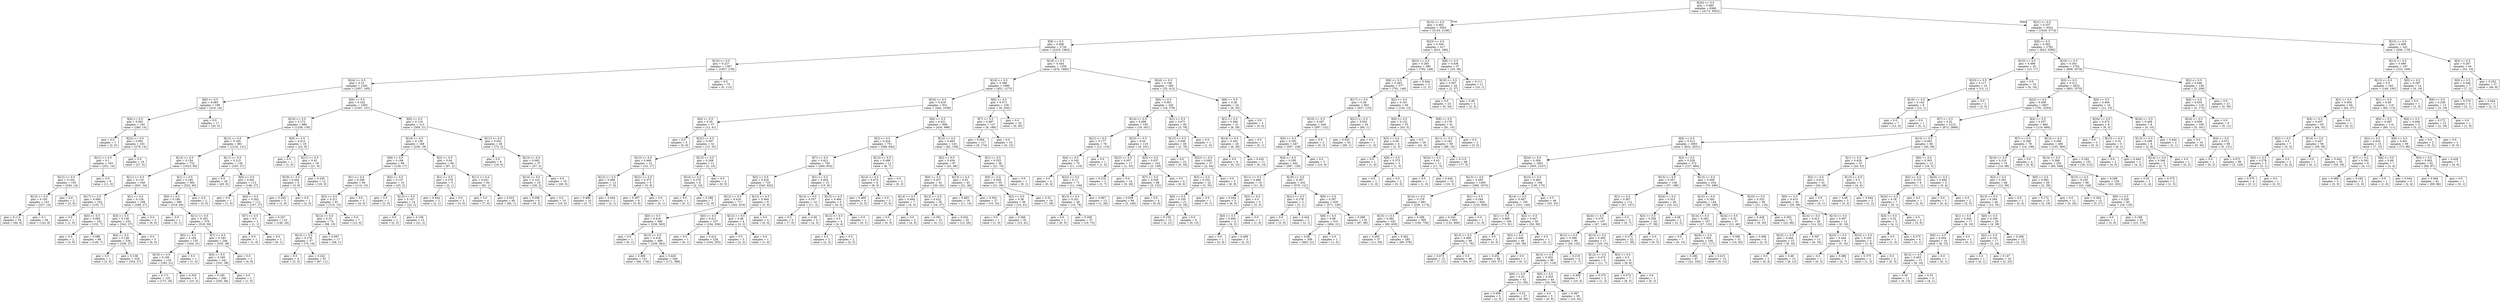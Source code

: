 digraph Tree {
node [shape=box] ;
0 [label="X[20] <= 0.5\ngini = 0.485\nsamples = 6366\nvalue = [4172, 5923]"] ;
1 [label="X[15] <= 0.5\ngini = 0.482\nsamples = 3343\nvalue = [3143, 2149]"] ;
0 -> 1 [labeldistance=2.5, labelangle=45, headlabel="True"] ;
2 [label="X[9] <= 0.5\ngini = 0.496\nsamples = 2726\nvalue = [2333, 1963]"] ;
1 -> 2 ;
3 [label="X[10] <= 0.5\ngini = 0.227\nsamples = 1367\nvalue = [1857, 278]"] ;
2 -> 3 ;
4 [label="X[24] <= 0.5\ngini = 0.15\nsamples = 1292\nvalue = [1857, 165]"] ;
3 -> 4 ;
5 [label="X[6] <= 0.5\ngini = 0.083\nsamples = 199\nvalue = [310, 14]"] ;
4 -> 5 ;
6 [label="X[4] <= 0.5\ngini = 0.091\nsamples = 182\nvalue = [280, 14]"] ;
5 -> 6 ;
7 [label="gini = 0.0\nsamples = 1\nvalue = [2, 0]"] ;
6 -> 7 ;
8 [label="X[22] <= 0.5\ngini = 0.091\nsamples = 181\nvalue = [278, 14]"] ;
6 -> 8 ;
9 [label="X[21] <= 0.5\ngini = 0.1\nsamples = 163\nvalue = [251, 14]"] ;
8 -> 9 ;
10 [label="X[12] <= 0.5\ngini = 0.104\nsamples = 155\nvalue = [240, 14]"] ;
9 -> 10 ;
11 [label="X[13] <= 0.5\ngini = 0.105\nsamples = 153\nvalue = [237, 14]"] ;
10 -> 11 ;
12 [label="gini = 0.113\nsamples = 59\nvalue = [94, 6]"] ;
11 -> 12 ;
13 [label="gini = 0.1\nsamples = 94\nvalue = [143, 8]"] ;
11 -> 13 ;
14 [label="gini = 0.0\nsamples = 2\nvalue = [3, 0]"] ;
10 -> 14 ;
15 [label="gini = 0.0\nsamples = 8\nvalue = [11, 0]"] ;
9 -> 15 ;
16 [label="gini = 0.0\nsamples = 18\nvalue = [27, 0]"] ;
8 -> 16 ;
17 [label="gini = 0.0\nsamples = 17\nvalue = [30, 0]"] ;
5 -> 17 ;
18 [label="X[6] <= 0.5\ngini = 0.162\nsamples = 1093\nvalue = [1547, 151]"] ;
4 -> 18 ;
19 [label="X[16] <= 0.5\ngini = 0.172\nsamples = 880\nvalue = [1238, 130]"] ;
18 -> 19 ;
20 [label="X[12] <= 0.5\ngini = 0.165\nsamples = 861\nvalue = [1216, 121]"] ;
19 -> 20 ;
21 [label="X[13] <= 0.5\ngini = 0.154\nsamples = 722\nvalue = [1023, 94]"] ;
20 -> 21 ;
22 [label="X[11] <= 0.5\ngini = 0.119\nsamples = 340\nvalue = [501, 34]"] ;
21 -> 22 ;
23 [label="X[17] <= 0.5\ngini = 0.084\nsamples = 102\nvalue = [153, 7]"] ;
22 -> 23 ;
24 [label="gini = 0.0\nsamples = 1\nvalue = [1, 0]"] ;
23 -> 24 ;
25 [label="X[0] <= 0.5\ngini = 0.084\nsamples = 101\nvalue = [152, 7]"] ;
23 -> 25 ;
26 [label="gini = 0.0\nsamples = 2\nvalue = [3, 0]"] ;
25 -> 26 ;
27 [label="gini = 0.086\nsamples = 99\nvalue = [149, 7]"] ;
25 -> 27 ;
28 [label="X[1] <= 0.5\ngini = 0.134\nsamples = 238\nvalue = [348, 27]"] ;
22 -> 28 ;
29 [label="X[3] <= 0.5\ngini = 0.136\nsamples = 235\nvalue = [342, 27]"] ;
28 -> 29 ;
30 [label="X[4] <= 0.5\ngini = 0.138\nsamples = 230\nvalue = [336, 27]"] ;
29 -> 30 ;
31 [label="gini = 0.0\nsamples = 1\nvalue = [2, 0]"] ;
30 -> 31 ;
32 [label="gini = 0.138\nsamples = 229\nvalue = [334, 27]"] ;
30 -> 32 ;
33 [label="gini = 0.0\nsamples = 5\nvalue = [6, 0]"] ;
29 -> 33 ;
34 [label="gini = 0.0\nsamples = 3\nvalue = [6, 0]"] ;
28 -> 34 ;
35 [label="X[1] <= 0.5\ngini = 0.185\nsamples = 382\nvalue = [522, 60]"] ;
21 -> 35 ;
36 [label="X[0] <= 0.5\ngini = 0.186\nsamples = 380\nvalue = [519, 60]"] ;
35 -> 36 ;
37 [label="gini = 0.0\nsamples = 1\nvalue = [0, 1]"] ;
36 -> 37 ;
38 [label="X[11] <= 0.5\ngini = 0.183\nsamples = 379\nvalue = [519, 59]"] ;
36 -> 38 ;
39 [label="X[5] <= 0.5\ngini = 0.184\nsamples = 135\nvalue = [184, 21]"] ;
38 -> 39 ;
40 [label="X[19] <= 0.5\ngini = 0.185\nsamples = 134\nvalue = [183, 21]"] ;
39 -> 40 ;
41 [label="gini = 0.171\nsamples = 125\nvalue = [173, 18]"] ;
40 -> 41 ;
42 [label="gini = 0.355\nsamples = 9\nvalue = [10, 3]"] ;
40 -> 42 ;
43 [label="gini = 0.0\nsamples = 1\nvalue = [1, 0]"] ;
39 -> 43 ;
44 [label="X[7] <= 0.5\ngini = 0.183\nsamples = 244\nvalue = [335, 38]"] ;
38 -> 44 ;
45 [label="X[5] <= 0.5\ngini = 0.185\nsamples = 241\nvalue = [331, 38]"] ;
44 -> 45 ;
46 [label="gini = 0.185\nsamples = 240\nvalue = [330, 38]"] ;
45 -> 46 ;
47 [label="gini = 0.0\nsamples = 1\nvalue = [1, 0]"] ;
45 -> 47 ;
48 [label="gini = 0.0\nsamples = 3\nvalue = [4, 0]"] ;
44 -> 48 ;
49 [label="gini = 0.0\nsamples = 2\nvalue = [3, 0]"] ;
35 -> 49 ;
50 [label="X[11] <= 0.5\ngini = 0.215\nsamples = 139\nvalue = [193, 27]"] ;
20 -> 50 ;
51 [label="gini = 0.0\nsamples = 26\nvalue = [45, 0]"] ;
50 -> 51 ;
52 [label="X[0] <= 0.5\ngini = 0.261\nsamples = 113\nvalue = [148, 27]"] ;
50 -> 52 ;
53 [label="gini = 0.0\nsamples = 1\nvalue = [1, 0]"] ;
52 -> 53 ;
54 [label="X[4] <= 0.5\ngini = 0.262\nsamples = 112\nvalue = [147, 27]"] ;
52 -> 54 ;
55 [label="X[7] <= 0.5\ngini = 0.5\nsamples = 2\nvalue = [1, 1]"] ;
54 -> 55 ;
56 [label="gini = 0.0\nsamples = 1\nvalue = [1, 0]"] ;
55 -> 56 ;
57 [label="gini = 0.0\nsamples = 1\nvalue = [0, 1]"] ;
55 -> 57 ;
58 [label="gini = 0.257\nsamples = 110\nvalue = [146, 26]"] ;
54 -> 58 ;
59 [label="X[0] <= 0.5\ngini = 0.412\nsamples = 19\nvalue = [22, 9]"] ;
19 -> 59 ;
60 [label="gini = 0.0\nsamples = 1\nvalue = [1, 0]"] ;
59 -> 60 ;
61 [label="X[11] <= 0.5\ngini = 0.42\nsamples = 18\nvalue = [21, 9]"] ;
59 -> 61 ;
62 [label="X[19] <= 0.5\ngini = 0.444\nsamples = 6\nvalue = [3, 6]"] ;
61 -> 62 ;
63 [label="gini = 0.245\nsamples = 5\nvalue = [1, 6]"] ;
62 -> 63 ;
64 [label="gini = 0.0\nsamples = 1\nvalue = [2, 0]"] ;
62 -> 64 ;
65 [label="gini = 0.245\nsamples = 12\nvalue = [18, 3]"] ;
61 -> 65 ;
66 [label="X[0] <= 0.5\ngini = 0.119\nsamples = 213\nvalue = [309, 21]"] ;
18 -> 66 ;
67 [label="X[14] <= 0.5\ngini = 0.138\nsamples = 168\nvalue = [236, 19]"] ;
66 -> 67 ;
68 [label="X[8] <= 0.5\ngini = 0.194\nsamples = 99\nvalue = [139, 17]"] ;
67 -> 68 ;
69 [label="X[1] <= 0.5\ngini = 0.206\nsamples = 84\nvalue = [114, 15]"] ;
68 -> 69 ;
70 [label="X[3] <= 0.5\ngini = 0.211\nsamples = 81\nvalue = [110, 15]"] ;
69 -> 70 ;
71 [label="X[12] <= 0.5\ngini = 0.23\nsamples = 74\nvalue = [98, 15]"] ;
70 -> 71 ;
72 [label="X[13] <= 0.5\ngini = 0.278\nsamples = 57\nvalue = [70, 14]"] ;
71 -> 72 ;
73 [label="gini = 0.5\nsamples = 4\nvalue = [3, 3]"] ;
72 -> 73 ;
74 [label="gini = 0.242\nsamples = 53\nvalue = [67, 11]"] ;
72 -> 74 ;
75 [label="gini = 0.067\nsamples = 17\nvalue = [28, 1]"] ;
71 -> 75 ;
76 [label="gini = 0.0\nsamples = 7\nvalue = [12, 0]"] ;
70 -> 76 ;
77 [label="gini = 0.0\nsamples = 3\nvalue = [4, 0]"] ;
69 -> 77 ;
78 [label="X[2] <= 0.5\ngini = 0.137\nsamples = 15\nvalue = [25, 2]"] ;
68 -> 78 ;
79 [label="gini = 0.0\nsamples = 1\nvalue = [2, 0]"] ;
78 -> 79 ;
80 [label="X[13] <= 0.5\ngini = 0.147\nsamples = 14\nvalue = [23, 2]"] ;
78 -> 80 ;
81 [label="gini = 0.0\nsamples = 1\nvalue = [2, 0]"] ;
80 -> 81 ;
82 [label="gini = 0.159\nsamples = 13\nvalue = [21, 2]"] ;
80 -> 82 ;
83 [label="X[2] <= 0.5\ngini = 0.04\nsamples = 69\nvalue = [97, 2]"] ;
67 -> 83 ;
84 [label="X[1] <= 0.5\ngini = 0.278\nsamples = 5\nvalue = [5, 1]"] ;
83 -> 84 ;
85 [label="gini = 0.444\nsamples = 2\nvalue = [2, 1]"] ;
84 -> 85 ;
86 [label="gini = 0.0\nsamples = 3\nvalue = [3, 0]"] ;
84 -> 86 ;
87 [label="X[11] <= 0.5\ngini = 0.021\nsamples = 64\nvalue = [92, 1]"] ;
83 -> 87 ;
88 [label="gini = 0.0\nsamples = 4\nvalue = [7, 0]"] ;
87 -> 88 ;
89 [label="gini = 0.023\nsamples = 60\nvalue = [85, 1]"] ;
87 -> 89 ;
90 [label="X[11] <= 0.5\ngini = 0.052\nsamples = 45\nvalue = [73, 2]"] ;
66 -> 90 ;
91 [label="gini = 0.0\nsamples = 8\nvalue = [16, 0]"] ;
90 -> 91 ;
92 [label="X[13] <= 0.5\ngini = 0.065\nsamples = 37\nvalue = [57, 2]"] ;
90 -> 92 ;
93 [label="X[14] <= 0.5\ngini = 0.124\nsamples = 18\nvalue = [28, 2]"] ;
92 -> 93 ;
94 [label="gini = 0.298\nsamples = 8\nvalue = [9, 2]"] ;
93 -> 94 ;
95 [label="gini = 0.0\nsamples = 10\nvalue = [19, 0]"] ;
93 -> 95 ;
96 [label="gini = 0.0\nsamples = 19\nvalue = [29, 0]"] ;
92 -> 96 ;
97 [label="gini = 0.0\nsamples = 75\nvalue = [0, 113]"] ;
3 -> 97 ;
98 [label="X[18] <= 0.5\ngini = 0.344\nsamples = 1359\nvalue = [476, 1685]"] ;
2 -> 98 ;
99 [label="X[16] <= 0.5\ngini = 0.386\nsamples = 1090\nvalue = [451, 1273]"] ;
98 -> 99 ;
100 [label="X[24] <= 0.5\ngini = 0.419\nsamples = 931\nvalue = [442, 1039]"] ;
99 -> 100 ;
101 [label="X[4] <= 0.5\ngini = 0.35\nsamples = 37\nvalue = [12, 41]"] ;
100 -> 101 ;
102 [label="gini = 0.0\nsamples = 5\nvalue = [0, 9]"] ;
101 -> 102 ;
103 [label="X[22] <= 0.5\ngini = 0.397\nsamples = 32\nvalue = [12, 32]"] ;
101 -> 103 ;
104 [label="X[13] <= 0.5\ngini = 0.466\nsamples = 21\nvalue = [10, 17]"] ;
103 -> 104 ;
105 [label="X[12] <= 0.5\ngini = 0.498\nsamples = 12\nvalue = [7, 8]"] ;
104 -> 105 ;
106 [label="gini = 0.486\nsamples = 10\nvalue = [5, 7]"] ;
105 -> 106 ;
107 [label="gini = 0.444\nsamples = 2\nvalue = [2, 1]"] ;
105 -> 107 ;
108 [label="X[21] <= 0.5\ngini = 0.375\nsamples = 9\nvalue = [3, 9]"] ;
104 -> 108 ;
109 [label="gini = 0.397\nsamples = 8\nvalue = [3, 8]"] ;
108 -> 109 ;
110 [label="gini = 0.0\nsamples = 1\nvalue = [0, 1]"] ;
108 -> 110 ;
111 [label="X[13] <= 0.5\ngini = 0.208\nsamples = 11\nvalue = [2, 15]"] ;
103 -> 111 ;
112 [label="X[14] <= 0.5\ngini = 0.278\nsamples = 8\nvalue = [2, 10]"] ;
111 -> 112 ;
113 [label="gini = 0.0\nsamples = 1\nvalue = [0, 1]"] ;
112 -> 113 ;
114 [label="gini = 0.298\nsamples = 7\nvalue = [2, 9]"] ;
112 -> 114 ;
115 [label="gini = 0.0\nsamples = 3\nvalue = [0, 5]"] ;
111 -> 115 ;
116 [label="X[6] <= 0.5\ngini = 0.421\nsamples = 894\nvalue = [430, 998]"] ;
100 -> 116 ;
117 [label="X[3] <= 0.5\ngini = 0.424\nsamples = 751\nvalue = [368, 840]"] ;
116 -> 117 ;
118 [label="X[7] <= 0.5\ngini = 0.421\nsamples = 740\nvalue = [360, 833]"] ;
117 -> 118 ;
119 [label="X[5] <= 0.5\ngini = 0.416\nsamples = 725\nvalue = [345, 825]"] ;
118 -> 119 ;
120 [label="X[12] <= 0.5\ngini = 0.416\nsamples = 717\nvalue = [342, 819]"] ;
119 -> 120 ;
121 [label="X[0] <= 0.5\ngini = 0.418\nsamples = 490\nvalue = [238, 563]"] ;
120 -> 121 ;
122 [label="gini = 0.0\nsamples = 1\nvalue = [0, 1]"] ;
121 -> 122 ;
123 [label="X[13] <= 0.5\ngini = 0.418\nsamples = 489\nvalue = [238, 562]"] ;
121 -> 123 ;
124 [label="gini = 0.399\nsamples = 141\nvalue = [66, 174]"] ;
123 -> 124 ;
125 [label="gini = 0.426\nsamples = 348\nvalue = [172, 388]"] ;
123 -> 125 ;
126 [label="X[0] <= 0.5\ngini = 0.411\nsamples = 227\nvalue = [104, 256]"] ;
120 -> 126 ;
127 [label="gini = 0.0\nsamples = 1\nvalue = [0, 1]"] ;
126 -> 127 ;
128 [label="gini = 0.412\nsamples = 226\nvalue = [104, 255]"] ;
126 -> 128 ;
129 [label="X[13] <= 0.5\ngini = 0.444\nsamples = 8\nvalue = [3, 6]"] ;
119 -> 129 ;
130 [label="X[12] <= 0.5\ngini = 0.48\nsamples = 4\nvalue = [3, 2]"] ;
129 -> 130 ;
131 [label="gini = 0.5\nsamples = 3\nvalue = [2, 2]"] ;
130 -> 131 ;
132 [label="gini = 0.0\nsamples = 1\nvalue = [1, 0]"] ;
130 -> 132 ;
133 [label="gini = 0.0\nsamples = 4\nvalue = [0, 4]"] ;
129 -> 133 ;
134 [label="X[1] <= 0.5\ngini = 0.454\nsamples = 15\nvalue = [15, 8]"] ;
118 -> 134 ;
135 [label="X[14] <= 0.5\ngini = 0.337\nsamples = 10\nvalue = [11, 3]"] ;
134 -> 135 ;
136 [label="gini = 0.0\nsamples = 5\nvalue = [7, 0]"] ;
135 -> 136 ;
137 [label="gini = 0.49\nsamples = 5\nvalue = [4, 3]"] ;
135 -> 137 ;
138 [label="X[13] <= 0.5\ngini = 0.494\nsamples = 5\nvalue = [4, 5]"] ;
134 -> 138 ;
139 [label="X[12] <= 0.5\ngini = 0.5\nsamples = 4\nvalue = [4, 4]"] ;
138 -> 139 ;
140 [label="gini = 0.5\nsamples = 2\nvalue = [2, 2]"] ;
139 -> 140 ;
141 [label="gini = 0.5\nsamples = 2\nvalue = [2, 2]"] ;
139 -> 141 ;
142 [label="gini = 0.0\nsamples = 1\nvalue = [0, 1]"] ;
138 -> 142 ;
143 [label="X[12] <= 0.5\ngini = 0.498\nsamples = 11\nvalue = [8, 7]"] ;
117 -> 143 ;
144 [label="X[14] <= 0.5\ngini = 0.473\nsamples = 9\nvalue = [8, 5]"] ;
143 -> 144 ;
145 [label="gini = 0.469\nsamples = 6\nvalue = [3, 5]"] ;
144 -> 145 ;
146 [label="gini = 0.0\nsamples = 3\nvalue = [5, 0]"] ;
144 -> 146 ;
147 [label="gini = 0.0\nsamples = 2\nvalue = [0, 2]"] ;
143 -> 147 ;
148 [label="X[12] <= 0.5\ngini = 0.405\nsamples = 143\nvalue = [62, 158]"] ;
116 -> 148 ;
149 [label="X[2] <= 0.5\ngini = 0.434\nsamples = 87\nvalue = [41, 88]"] ;
148 -> 149 ;
150 [label="X[0] <= 0.5\ngini = 0.437\nsamples = 42\nvalue = [20, 42]"] ;
149 -> 150 ;
151 [label="X[14] <= 0.5\ngini = 0.494\nsamples = 7\nvalue = [4, 5]"] ;
150 -> 151 ;
152 [label="gini = 0.0\nsamples = 5\nvalue = [0, 5]"] ;
151 -> 152 ;
153 [label="gini = 0.0\nsamples = 2\nvalue = [4, 0]"] ;
151 -> 153 ;
154 [label="X[13] <= 0.5\ngini = 0.422\nsamples = 35\nvalue = [16, 37]"] ;
150 -> 154 ;
155 [label="gini = 0.391\nsamples = 10\nvalue = [4, 11]"] ;
154 -> 155 ;
156 [label="gini = 0.432\nsamples = 25\nvalue = [12, 26]"] ;
154 -> 156 ;
157 [label="X[13] <= 0.5\ngini = 0.43\nsamples = 45\nvalue = [21, 46]"] ;
149 -> 157 ;
158 [label="gini = 0.493\nsamples = 18\nvalue = [11, 14]"] ;
157 -> 158 ;
159 [label="gini = 0.363\nsamples = 27\nvalue = [10, 32]"] ;
157 -> 159 ;
160 [label="X[1] <= 0.5\ngini = 0.355\nsamples = 56\nvalue = [21, 70]"] ;
148 -> 160 ;
161 [label="X[0] <= 0.5\ngini = 0.358\nsamples = 55\nvalue = [21, 69]"] ;
160 -> 161 ;
162 [label="X[2] <= 0.5\ngini = 0.38\nsamples = 36\nvalue = [14, 41]"] ;
161 -> 162 ;
163 [label="gini = 0.0\nsamples = 1\nvalue = [1, 0]"] ;
162 -> 163 ;
164 [label="gini = 0.366\nsamples = 35\nvalue = [13, 41]"] ;
162 -> 164 ;
165 [label="gini = 0.32\nsamples = 19\nvalue = [7, 28]"] ;
161 -> 165 ;
166 [label="gini = 0.0\nsamples = 1\nvalue = [0, 1]"] ;
160 -> 166 ;
167 [label="X[6] <= 0.5\ngini = 0.071\nsamples = 159\nvalue = [9, 234]"] ;
99 -> 167 ;
168 [label="X[7] <= 0.5\ngini = 0.087\nsamples = 127\nvalue = [9, 189]"] ;
167 -> 168 ;
169 [label="gini = 0.094\nsamples = 117\nvalue = [9, 174]"] ;
168 -> 169 ;
170 [label="gini = 0.0\nsamples = 10\nvalue = [0, 15]"] ;
168 -> 170 ;
171 [label="gini = 0.0\nsamples = 32\nvalue = [0, 45]"] ;
167 -> 171 ;
172 [label="X[24] <= 0.5\ngini = 0.108\nsamples = 269\nvalue = [25, 412]"] ;
98 -> 172 ;
173 [label="X[6] <= 0.5\ngini = 0.091\nsamples = 245\nvalue = [19, 379]"] ;
172 -> 173 ;
174 [label="X[14] <= 0.5\ngini = 0.096\nsamples = 195\nvalue = [16, 301]"] ;
173 -> 174 ;
175 [label="X[21] <= 0.5\ngini = 0.177\nsamples = 76\nvalue = [12, 110]"] ;
174 -> 175 ;
176 [label="X[4] <= 0.5\ngini = 0.165\nsamples = 75\nvalue = [11, 110]"] ;
175 -> 176 ;
177 [label="gini = 0.0\nsamples = 4\nvalue = [0, 4]"] ;
176 -> 177 ;
178 [label="X[22] <= 0.5\ngini = 0.17\nsamples = 71\nvalue = [11, 106]"] ;
176 -> 178 ;
179 [label="X[13] <= 0.5\ngini = 0.201\nsamples = 58\nvalue = [10, 78]"] ;
178 -> 179 ;
180 [label="gini = 0.0\nsamples = 1\nvalue = [0, 3]"] ;
179 -> 180 ;
181 [label="gini = 0.208\nsamples = 57\nvalue = [10, 75]"] ;
179 -> 181 ;
182 [label="gini = 0.067\nsamples = 13\nvalue = [1, 28]"] ;
178 -> 182 ;
183 [label="gini = 0.0\nsamples = 1\nvalue = [1, 0]"] ;
175 -> 183 ;
184 [label="X[23] <= 0.5\ngini = 0.04\nsamples = 119\nvalue = [4, 191]"] ;
174 -> 184 ;
185 [label="X[22] <= 0.5\ngini = 0.057\nsamples = 17\nvalue = [1, 33]"] ;
184 -> 185 ;
186 [label="gini = 0.219\nsamples = 3\nvalue = [1, 7]"] ;
185 -> 186 ;
187 [label="gini = 0.0\nsamples = 14\nvalue = [0, 26]"] ;
185 -> 187 ;
188 [label="X[5] <= 0.5\ngini = 0.037\nsamples = 102\nvalue = [3, 158]"] ;
184 -> 188 ;
189 [label="X[7] <= 0.5\ngini = 0.038\nsamples = 98\nvalue = [3, 152]"] ;
188 -> 189 ;
190 [label="gini = 0.039\nsamples = 94\nvalue = [3, 146]"] ;
189 -> 190 ;
191 [label="gini = 0.0\nsamples = 4\nvalue = [0, 6]"] ;
189 -> 191 ;
192 [label="gini = 0.0\nsamples = 4\nvalue = [0, 6]"] ;
188 -> 192 ;
193 [label="X[1] <= 0.5\ngini = 0.071\nsamples = 50\nvalue = [3, 78]"] ;
173 -> 193 ;
194 [label="X[13] <= 0.5\ngini = 0.049\nsamples = 49\nvalue = [2, 78]"] ;
193 -> 194 ;
195 [label="gini = 0.0\nsamples = 22\nvalue = [0, 34]"] ;
194 -> 195 ;
196 [label="X[22] <= 0.5\ngini = 0.083\nsamples = 27\nvalue = [2, 44]"] ;
194 -> 196 ;
197 [label="X[3] <= 0.5\ngini = 0.102\nsamples = 22\nvalue = [2, 35]"] ;
196 -> 197 ;
198 [label="X[0] <= 0.5\ngini = 0.105\nsamples = 21\nvalue = [2, 34]"] ;
197 -> 198 ;
199 [label="gini = 0.159\nsamples = 15\nvalue = [2, 21]"] ;
198 -> 199 ;
200 [label="gini = 0.0\nsamples = 6\nvalue = [0, 13]"] ;
198 -> 200 ;
201 [label="gini = 0.0\nsamples = 1\nvalue = [0, 1]"] ;
197 -> 201 ;
202 [label="gini = 0.0\nsamples = 5\nvalue = [0, 9]"] ;
196 -> 202 ;
203 [label="gini = 0.0\nsamples = 1\nvalue = [1, 0]"] ;
193 -> 203 ;
204 [label="X[6] <= 0.5\ngini = 0.26\nsamples = 24\nvalue = [6, 33]"] ;
172 -> 204 ;
205 [label="X[1] <= 0.5\ngini = 0.284\nsamples = 21\nvalue = [6, 29]"] ;
204 -> 205 ;
206 [label="X[14] <= 0.5\ngini = 0.291\nsamples = 20\nvalue = [6, 28]"] ;
205 -> 206 ;
207 [label="gini = 0.0\nsamples = 9\nvalue = [0, 15]"] ;
206 -> 207 ;
208 [label="gini = 0.432\nsamples = 11\nvalue = [6, 13]"] ;
206 -> 208 ;
209 [label="gini = 0.0\nsamples = 1\nvalue = [0, 1]"] ;
205 -> 209 ;
210 [label="gini = 0.0\nsamples = 3\nvalue = [0, 4]"] ;
204 -> 210 ;
211 [label="X[23] <= 0.5\ngini = 0.304\nsamples = 617\nvalue = [810, 186]"] ;
1 -> 211 ;
212 [label="X[22] <= 0.5\ngini = 0.265\nsamples = 580\nvalue = [792, 148]"] ;
211 -> 212 ;
213 [label="X[6] <= 0.5\ngini = 0.263\nsamples = 577\nvalue = [791, 146]"] ;
212 -> 213 ;
214 [label="X[17] <= 0.5\ngini = 0.28\nsamples = 483\nvalue = [657, 133]"] ;
213 -> 214 ;
215 [label="X[10] <= 0.5\ngini = 0.297\nsamples = 449\nvalue = [597, 132]"] ;
214 -> 215 ;
216 [label="X[5] <= 0.5\ngini = 0.292\nsamples = 447\nvalue = [597, 129]"] ;
215 -> 216 ;
217 [label="X[4] <= 0.5\ngini = 0.295\nsamples = 442\nvalue = [587, 129]"] ;
216 -> 217 ;
218 [label="X[11] <= 0.5\ngini = 0.488\nsamples = 10\nvalue = [11, 8]"] ;
217 -> 218 ;
219 [label="gini = 0.444\nsamples = 5\nvalue = [6, 3]"] ;
218 -> 219 ;
220 [label="X[2] <= 0.5\ngini = 0.5\nsamples = 5\nvalue = [5, 5]"] ;
218 -> 220 ;
221 [label="X[0] <= 0.5\ngini = 0.494\nsamples = 4\nvalue = [4, 5]"] ;
220 -> 221 ;
222 [label="gini = 0.0\nsamples = 1\nvalue = [2, 0]"] ;
221 -> 222 ;
223 [label="gini = 0.408\nsamples = 3\nvalue = [2, 5]"] ;
221 -> 223 ;
224 [label="gini = 0.0\nsamples = 1\nvalue = [1, 0]"] ;
220 -> 224 ;
225 [label="X[19] <= 0.5\ngini = 0.287\nsamples = 432\nvalue = [576, 121]"] ;
217 -> 225 ;
226 [label="X[21] <= 0.5\ngini = 0.278\nsamples = 3\nvalue = [5, 1]"] ;
225 -> 226 ;
227 [label="gini = 0.0\nsamples = 1\nvalue = [3, 0]"] ;
226 -> 227 ;
228 [label="gini = 0.444\nsamples = 2\nvalue = [2, 1]"] ;
226 -> 228 ;
229 [label="X[9] <= 0.5\ngini = 0.287\nsamples = 429\nvalue = [571, 120]"] ;
225 -> 229 ;
230 [label="X[8] <= 0.5\ngini = 0.08\nsamples = 310\nvalue = [484, 21]"] ;
229 -> 230 ;
231 [label="gini = 0.08\nsamples = 309\nvalue = [483, 21]"] ;
230 -> 231 ;
232 [label="gini = 0.0\nsamples = 1\nvalue = [1, 0]"] ;
230 -> 232 ;
233 [label="gini = 0.498\nsamples = 119\nvalue = [87, 99]"] ;
229 -> 233 ;
234 [label="gini = 0.0\nsamples = 5\nvalue = [10, 0]"] ;
216 -> 234 ;
235 [label="gini = 0.0\nsamples = 2\nvalue = [0, 3]"] ;
215 -> 235 ;
236 [label="X[21] <= 0.5\ngini = 0.032\nsamples = 34\nvalue = [60, 1]"] ;
214 -> 236 ;
237 [label="gini = 0.033\nsamples = 33\nvalue = [59, 1]"] ;
236 -> 237 ;
238 [label="gini = 0.0\nsamples = 1\nvalue = [1, 0]"] ;
236 -> 238 ;
239 [label="X[2] <= 0.5\ngini = 0.161\nsamples = 94\nvalue = [134, 13]"] ;
213 -> 239 ;
240 [label="X[0] <= 0.5\ngini = 0.122\nsamples = 33\nvalue = [43, 3]"] ;
239 -> 240 ;
241 [label="X[3] <= 0.5\ngini = 0.48\nsamples = 4\nvalue = [2, 3]"] ;
240 -> 241 ;
242 [label="gini = 0.0\nsamples = 1\nvalue = [1, 0]"] ;
241 -> 242 ;
243 [label="X[9] <= 0.5\ngini = 0.375\nsamples = 3\nvalue = [1, 3]"] ;
241 -> 243 ;
244 [label="gini = 0.0\nsamples = 1\nvalue = [1, 0]"] ;
243 -> 244 ;
245 [label="gini = 0.0\nsamples = 2\nvalue = [0, 3]"] ;
243 -> 245 ;
246 [label="gini = 0.0\nsamples = 29\nvalue = [41, 0]"] ;
240 -> 246 ;
247 [label="X[8] <= 0.5\ngini = 0.178\nsamples = 61\nvalue = [91, 10]"] ;
239 -> 247 ;
248 [label="X[11] <= 0.5\ngini = 0.183\nsamples = 59\nvalue = [88, 10]"] ;
247 -> 248 ;
249 [label="X[24] <= 0.5\ngini = 0.43\nsamples = 11\nvalue = [11, 5]"] ;
248 -> 249 ;
250 [label="gini = 0.0\nsamples = 1\nvalue = [1, 0]"] ;
249 -> 250 ;
251 [label="gini = 0.444\nsamples = 10\nvalue = [10, 5]"] ;
249 -> 251 ;
252 [label="gini = 0.115\nsamples = 48\nvalue = [77, 5]"] ;
248 -> 252 ;
253 [label="gini = 0.0\nsamples = 2\nvalue = [3, 0]"] ;
247 -> 253 ;
254 [label="gini = 0.444\nsamples = 3\nvalue = [1, 2]"] ;
212 -> 254 ;
255 [label="X[8] <= 0.5\ngini = 0.436\nsamples = 37\nvalue = [18, 38]"] ;
211 -> 255 ;
256 [label="X[19] <= 0.5\ngini = 0.097\nsamples = 26\nvalue = [2, 37]"] ;
255 -> 256 ;
257 [label="gini = 0.0\nsamples = 23\nvalue = [0, 34]"] ;
256 -> 257 ;
258 [label="gini = 0.48\nsamples = 3\nvalue = [2, 3]"] ;
256 -> 258 ;
259 [label="gini = 0.111\nsamples = 11\nvalue = [16, 1]"] ;
255 -> 259 ;
260 [label="X[21] <= 0.5\ngini = 0.337\nsamples = 3023\nvalue = [1029, 3774]"] ;
0 -> 260 [labeldistance=2.5, labelangle=-45, headlabel="False"] ;
261 [label="X[9] <= 0.5\ngini = 0.303\nsamples = 2782\nvalue = [823, 3595]"] ;
260 -> 261 ;
262 [label="X[10] <= 0.5\ngini = 0.498\nsamples = 20\nvalue = [15, 17]"] ;
261 -> 262 ;
263 [label="X[23] <= 0.5\ngini = 0.117\nsamples = 10\nvalue = [15, 1]"] ;
262 -> 263 ;
264 [label="X[16] <= 0.5\ngini = 0.142\nsamples = 8\nvalue = [12, 1]"] ;
263 -> 264 ;
265 [label="gini = 0.0\nsamples = 7\nvalue = [12, 0]"] ;
264 -> 265 ;
266 [label="gini = 0.0\nsamples = 1\nvalue = [0, 1]"] ;
264 -> 266 ;
267 [label="gini = 0.0\nsamples = 2\nvalue = [3, 0]"] ;
263 -> 267 ;
268 [label="gini = 0.0\nsamples = 10\nvalue = [0, 16]"] ;
262 -> 268 ;
269 [label="X[16] <= 0.5\ngini = 0.301\nsamples = 2762\nvalue = [808, 3578]"] ;
261 -> 269 ;
270 [label="X[5] <= 0.5\ngini = 0.311\nsamples = 2623\nvalue = [803, 3370]"] ;
269 -> 270 ;
271 [label="X[22] <= 0.5\ngini = 0.309\nsamples = 2607\nvalue = [791, 3355]"] ;
270 -> 271 ;
272 [label="X[7] <= 0.5\ngini = 0.32\nsamples = 2123\nvalue = [672, 2689]"] ;
271 -> 272 ;
273 [label="X[6] <= 0.5\ngini = 0.312\nsamples = 2063\nvalue = [632, 2631]"] ;
272 -> 273 ;
274 [label="X[24] <= 0.5\ngini = 0.308\nsamples = 1691\nvalue = [505, 2147]"] ;
273 -> 274 ;
275 [label="X[13] <= 0.5\ngini = 0.265\nsamples = 1495\nvalue = [369, 1974]"] ;
274 -> 275 ;
276 [label="X[14] <= 0.5\ngini = 0.279\nsamples = 891\nvalue = [236, 1174]"] ;
275 -> 276 ;
277 [label="X[15] <= 0.5\ngini = 0.262\nsamples = 322\nvalue = [80, 435]"] ;
276 -> 277 ;
278 [label="gini = 0.265\nsamples = 37\nvalue = [11, 59]"] ;
277 -> 278 ;
279 [label="gini = 0.262\nsamples = 285\nvalue = [69, 376]"] ;
277 -> 279 ;
280 [label="gini = 0.288\nsamples = 569\nvalue = [156, 739]"] ;
276 -> 280 ;
281 [label="X[1] <= 0.5\ngini = 0.244\nsamples = 604\nvalue = [133, 800]"] ;
275 -> 281 ;
282 [label="gini = 0.243\nsamples = 603\nvalue = [132, 800]"] ;
281 -> 282 ;
283 [label="gini = 0.0\nsamples = 1\nvalue = [1, 0]"] ;
281 -> 283 ;
284 [label="X[15] <= 0.5\ngini = 0.493\nsamples = 196\nvalue = [136, 173]"] ;
274 -> 284 ;
285 [label="X[14] <= 0.5\ngini = 0.487\nsamples = 150\nvalue = [101, 140]"] ;
284 -> 285 ;
286 [label="X[1] <= 0.5\ngini = 0.498\nsamples = 100\nvalue = [71, 81]"] ;
285 -> 286 ;
287 [label="X[13] <= 0.5\ngini = 0.499\nsamples = 98\nvalue = [71, 78]"] ;
286 -> 287 ;
288 [label="gini = 0.475\nsamples = 12\nvalue = [7, 11]"] ;
287 -> 288 ;
289 [label="gini = 0.5\nsamples = 86\nvalue = [64, 67]"] ;
287 -> 289 ;
290 [label="gini = 0.0\nsamples = 2\nvalue = [0, 3]"] ;
286 -> 290 ;
291 [label="X[2] <= 0.5\ngini = 0.447\nsamples = 50\nvalue = [30, 59]"] ;
285 -> 291 ;
292 [label="X[3] <= 0.5\ngini = 0.449\nsamples = 49\nvalue = [30, 58]"] ;
291 -> 292 ;
293 [label="gini = 0.452\nsamples = 48\nvalue = [30, 57]"] ;
292 -> 293 ;
294 [label="gini = 0.0\nsamples = 1\nvalue = [0, 1]"] ;
292 -> 294 ;
295 [label="gini = 0.0\nsamples = 1\nvalue = [0, 1]"] ;
291 -> 295 ;
296 [label="gini = 0.5\nsamples = 46\nvalue = [35, 33]"] ;
284 -> 296 ;
297 [label="X[2] <= 0.5\ngini = 0.329\nsamples = 372\nvalue = [127, 484]"] ;
273 -> 297 ;
298 [label="X[15] <= 0.5\ngini = 0.357\nsamples = 138\nvalue = [57, 188]"] ;
297 -> 298 ;
299 [label="X[1] <= 0.5\ngini = 0.367\nsamples = 112\nvalue = [47, 147]"] ;
298 -> 299 ;
300 [label="X[24] <= 0.5\ngini = 0.376\nsamples = 107\nvalue = [47, 140]"] ;
299 -> 300 ;
301 [label="X[12] <= 0.5\ngini = 0.299\nsamples = 90\nvalue = [28, 125]"] ;
300 -> 301 ;
302 [label="X[13] <= 0.5\ngini = 0.303\nsamples = 86\nvalue = [27, 118]"] ;
301 -> 302 ;
303 [label="X[0] <= 0.5\ngini = 0.25\nsamples = 42\nvalue = [11, 64]"] ;
302 -> 303 ;
304 [label="gini = 0.408\nsamples = 5\nvalue = [2, 5]"] ;
303 -> 304 ;
305 [label="gini = 0.23\nsamples = 37\nvalue = [9, 59]"] ;
303 -> 305 ;
306 [label="X[0] <= 0.5\ngini = 0.353\nsamples = 44\nvalue = [16, 54]"] ;
302 -> 306 ;
307 [label="gini = 0.0\nsamples = 5\nvalue = [0, 9]"] ;
306 -> 307 ;
308 [label="gini = 0.387\nsamples = 39\nvalue = [16, 45]"] ;
306 -> 308 ;
309 [label="gini = 0.219\nsamples = 4\nvalue = [1, 7]"] ;
301 -> 309 ;
310 [label="X[13] <= 0.5\ngini = 0.493\nsamples = 17\nvalue = [19, 15]"] ;
300 -> 310 ;
311 [label="X[12] <= 0.5\ngini = 0.475\nsamples = 9\nvalue = [11, 7]"] ;
310 -> 311 ;
312 [label="gini = 0.408\nsamples = 7\nvalue = [10, 4]"] ;
311 -> 312 ;
313 [label="gini = 0.375\nsamples = 2\nvalue = [1, 3]"] ;
311 -> 313 ;
314 [label="X[3] <= 0.5\ngini = 0.5\nsamples = 8\nvalue = [8, 8]"] ;
310 -> 314 ;
315 [label="gini = 0.473\nsamples = 7\nvalue = [8, 5]"] ;
314 -> 315 ;
316 [label="gini = 0.0\nsamples = 1\nvalue = [0, 3]"] ;
314 -> 316 ;
317 [label="gini = 0.0\nsamples = 5\nvalue = [0, 7]"] ;
299 -> 317 ;
318 [label="X[24] <= 0.5\ngini = 0.315\nsamples = 26\nvalue = [10, 41]"] ;
298 -> 318 ;
319 [label="X[3] <= 0.5\ngini = 0.258\nsamples = 24\nvalue = [7, 39]"] ;
318 -> 319 ;
320 [label="gini = 0.273\nsamples = 22\nvalue = [7, 36]"] ;
319 -> 320 ;
321 [label="gini = 0.0\nsamples = 2\nvalue = [0, 3]"] ;
319 -> 321 ;
322 [label="gini = 0.48\nsamples = 2\nvalue = [3, 2]"] ;
318 -> 322 ;
323 [label="X[13] <= 0.5\ngini = 0.309\nsamples = 234\nvalue = [70, 296]"] ;
297 -> 323 ;
324 [label="X[15] <= 0.5\ngini = 0.293\nsamples = 144\nvalue = [39, 180]"] ;
323 -> 324 ;
325 [label="X[14] <= 0.5\ngini = 0.282\nsamples = 107\nvalue = [27, 132]"] ;
324 -> 325 ;
326 [label="gini = 0.0\nsamples = 7\nvalue = [0, 15]"] ;
325 -> 326 ;
327 [label="X[24] <= 0.5\ngini = 0.305\nsamples = 100\nvalue = [27, 117]"] ;
325 -> 327 ;
328 [label="gini = 0.286\nsamples = 87\nvalue = [22, 105]"] ;
327 -> 328 ;
329 [label="gini = 0.415\nsamples = 13\nvalue = [5, 12]"] ;
327 -> 329 ;
330 [label="X[24] <= 0.5\ngini = 0.32\nsamples = 37\nvalue = [12, 48]"] ;
324 -> 330 ;
331 [label="gini = 0.306\nsamples = 31\nvalue = [10, 43]"] ;
330 -> 331 ;
332 [label="gini = 0.408\nsamples = 6\nvalue = [2, 5]"] ;
330 -> 332 ;
333 [label="X[23] <= 0.5\ngini = 0.333\nsamples = 90\nvalue = [31, 116]"] ;
323 -> 333 ;
334 [label="gini = 0.428\nsamples = 17\nvalue = [9, 20]"] ;
333 -> 334 ;
335 [label="gini = 0.303\nsamples = 73\nvalue = [22, 96]"] ;
333 -> 335 ;
336 [label="X[15] <= 0.5\ngini = 0.483\nsamples = 60\nvalue = [40, 58]"] ;
272 -> 336 ;
337 [label="X[1] <= 0.5\ngini = 0.429\nsamples = 47\nvalue = [24, 53]"] ;
336 -> 337 ;
338 [label="X[2] <= 0.5\ngini = 0.412\nsamples = 41\nvalue = [20, 49]"] ;
337 -> 338 ;
339 [label="X[0] <= 0.5\ngini = 0.415\nsamples = 40\nvalue = [20, 48]"] ;
338 -> 339 ;
340 [label="X[14] <= 0.5\ngini = 0.423\nsamples = 28\nvalue = [14, 32]"] ;
339 -> 340 ;
341 [label="X[23] <= 0.5\ngini = 0.444\nsamples = 15\nvalue = [8, 16]"] ;
340 -> 341 ;
342 [label="gini = 0.0\nsamples = 2\nvalue = [0, 4]"] ;
341 -> 342 ;
343 [label="gini = 0.48\nsamples = 13\nvalue = [8, 12]"] ;
341 -> 343 ;
344 [label="gini = 0.397\nsamples = 13\nvalue = [6, 16]"] ;
340 -> 344 ;
345 [label="X[13] <= 0.5\ngini = 0.397\nsamples = 12\nvalue = [6, 16]"] ;
339 -> 345 ;
346 [label="X[23] <= 0.5\ngini = 0.444\nsamples = 8\nvalue = [5, 10]"] ;
345 -> 346 ;
347 [label="gini = 0.0\nsamples = 1\nvalue = [0, 3]"] ;
346 -> 347 ;
348 [label="gini = 0.486\nsamples = 7\nvalue = [5, 7]"] ;
346 -> 348 ;
349 [label="X[23] <= 0.5\ngini = 0.245\nsamples = 4\nvalue = [1, 6]"] ;
345 -> 349 ;
350 [label="gini = 0.375\nsamples = 2\nvalue = [1, 3]"] ;
349 -> 350 ;
351 [label="gini = 0.0\nsamples = 2\nvalue = [0, 3]"] ;
349 -> 351 ;
352 [label="gini = 0.0\nsamples = 1\nvalue = [0, 1]"] ;
338 -> 352 ;
353 [label="X[13] <= 0.5\ngini = 0.5\nsamples = 6\nvalue = [4, 4]"] ;
337 -> 353 ;
354 [label="gini = 0.48\nsamples = 3\nvalue = [3, 2]"] ;
353 -> 354 ;
355 [label="gini = 0.444\nsamples = 3\nvalue = [1, 2]"] ;
353 -> 355 ;
356 [label="X[0] <= 0.5\ngini = 0.363\nsamples = 13\nvalue = [16, 5]"] ;
336 -> 356 ;
357 [label="X[2] <= 0.5\ngini = 0.153\nsamples = 8\nvalue = [11, 1]"] ;
356 -> 357 ;
358 [label="X[24] <= 0.5\ngini = 0.18\nsamples = 7\nvalue = [9, 1]"] ;
357 -> 358 ;
359 [label="X[3] <= 0.5\ngini = 0.32\nsamples = 5\nvalue = [4, 1]"] ;
358 -> 359 ;
360 [label="gini = 0.0\nsamples = 1\nvalue = [1, 0]"] ;
359 -> 360 ;
361 [label="gini = 0.375\nsamples = 4\nvalue = [3, 1]"] ;
359 -> 361 ;
362 [label="gini = 0.0\nsamples = 2\nvalue = [5, 0]"] ;
358 -> 362 ;
363 [label="gini = 0.0\nsamples = 1\nvalue = [2, 0]"] ;
357 -> 363 ;
364 [label="X[24] <= 0.5\ngini = 0.494\nsamples = 5\nvalue = [5, 4]"] ;
356 -> 364 ;
365 [label="gini = 0.0\nsamples = 3\nvalue = [0, 4]"] ;
364 -> 365 ;
366 [label="gini = 0.0\nsamples = 2\nvalue = [5, 0]"] ;
364 -> 366 ;
367 [label="X[4] <= 0.5\ngini = 0.257\nsamples = 484\nvalue = [119, 666]"] ;
271 -> 367 ;
368 [label="X[7] <= 0.5\ngini = 0.206\nsamples = 78\nvalue = [14, 106]"] ;
367 -> 368 ;
369 [label="X[14] <= 0.5\ngini = 0.219\nsamples = 74\nvalue = [14, 98]"] ;
368 -> 369 ;
370 [label="X[3] <= 0.5\ngini = 0.281\nsamples = 48\nvalue = [12, 59]"] ;
369 -> 370 ;
371 [label="X[13] <= 0.5\ngini = 0.294\nsamples = 46\nvalue = [12, 55]"] ;
370 -> 371 ;
372 [label="X[1] <= 0.5\ngini = 0.444\nsamples = 17\nvalue = [8, 16]"] ;
371 -> 372 ;
373 [label="X[0] <= 0.5\ngini = 0.454\nsamples = 16\nvalue = [8, 15]"] ;
372 -> 373 ;
374 [label="X[12] <= 0.5\ngini = 0.463\nsamples = 15\nvalue = [8, 14]"] ;
373 -> 374 ;
375 [label="gini = 0.36\nsamples = 11\nvalue = [4, 13]"] ;
374 -> 375 ;
376 [label="gini = 0.32\nsamples = 4\nvalue = [4, 1]"] ;
374 -> 376 ;
377 [label="gini = 0.0\nsamples = 1\nvalue = [0, 1]"] ;
373 -> 377 ;
378 [label="gini = 0.0\nsamples = 1\nvalue = [0, 1]"] ;
372 -> 378 ;
379 [label="X[0] <= 0.5\ngini = 0.169\nsamples = 29\nvalue = [4, 39]"] ;
371 -> 379 ;
380 [label="X[2] <= 0.5\ngini = 0.142\nsamples = 17\nvalue = [2, 24]"] ;
379 -> 380 ;
381 [label="gini = 0.0\nsamples = 1\nvalue = [0, 1]"] ;
380 -> 381 ;
382 [label="gini = 0.147\nsamples = 16\nvalue = [2, 23]"] ;
380 -> 382 ;
383 [label="gini = 0.208\nsamples = 12\nvalue = [2, 15]"] ;
379 -> 383 ;
384 [label="gini = 0.0\nsamples = 2\nvalue = [0, 4]"] ;
370 -> 384 ;
385 [label="X[0] <= 0.5\ngini = 0.093\nsamples = 26\nvalue = [2, 39]"] ;
369 -> 385 ;
386 [label="gini = 0.172\nsamples = 15\nvalue = [2, 19]"] ;
385 -> 386 ;
387 [label="gini = 0.0\nsamples = 11\nvalue = [0, 20]"] ;
385 -> 387 ;
388 [label="gini = 0.0\nsamples = 4\nvalue = [0, 8]"] ;
368 -> 388 ;
389 [label="X[13] <= 0.5\ngini = 0.266\nsamples = 406\nvalue = [105, 560]"] ;
367 -> 389 ;
390 [label="X[14] <= 0.5\ngini = 0.268\nsamples = 254\nvalue = [66, 348]"] ;
389 -> 390 ;
391 [label="X[15] <= 0.5\ngini = 0.235\nsamples = 98\nvalue = [23, 146]"] ;
390 -> 391 ;
392 [label="gini = 0.264\nsamples = 15\nvalue = [5, 27]"] ;
391 -> 392 ;
393 [label="X[0] <= 0.5\ngini = 0.228\nsamples = 83\nvalue = [18, 119]"] ;
391 -> 393 ;
394 [label="gini = 0.0\nsamples = 1\nvalue = [3, 0]"] ;
393 -> 394 ;
395 [label="gini = 0.199\nsamples = 82\nvalue = [15, 119]"] ;
393 -> 395 ;
396 [label="gini = 0.289\nsamples = 156\nvalue = [43, 202]"] ;
390 -> 396 ;
397 [label="gini = 0.262\nsamples = 152\nvalue = [39, 212]"] ;
389 -> 397 ;
398 [label="X[0] <= 0.5\ngini = 0.494\nsamples = 16\nvalue = [12, 15]"] ;
270 -> 398 ;
399 [label="X[24] <= 0.5\ngini = 0.473\nsamples = 8\nvalue = [8, 5]"] ;
398 -> 399 ;
400 [label="gini = 0.0\nsamples = 3\nvalue = [0, 3]"] ;
399 -> 400 ;
401 [label="X[15] <= 0.5\ngini = 0.32\nsamples = 5\nvalue = [8, 2]"] ;
399 -> 401 ;
402 [label="gini = 0.0\nsamples = 2\nvalue = [4, 0]"] ;
401 -> 402 ;
403 [label="gini = 0.444\nsamples = 3\nvalue = [4, 2]"] ;
401 -> 403 ;
404 [label="X[24] <= 0.5\ngini = 0.408\nsamples = 8\nvalue = [4, 10]"] ;
398 -> 404 ;
405 [label="X[13] <= 0.5\ngini = 0.298\nsamples = 6\nvalue = [2, 9]"] ;
404 -> 405 ;
406 [label="X[14] <= 0.5\ngini = 0.346\nsamples = 5\nvalue = [2, 7]"] ;
405 -> 406 ;
407 [label="gini = 0.32\nsamples = 3\nvalue = [1, 4]"] ;
406 -> 407 ;
408 [label="gini = 0.375\nsamples = 2\nvalue = [1, 3]"] ;
406 -> 408 ;
409 [label="gini = 0.0\nsamples = 1\nvalue = [0, 2]"] ;
405 -> 409 ;
410 [label="gini = 0.444\nsamples = 2\nvalue = [2, 1]"] ;
404 -> 410 ;
411 [label="X[2] <= 0.5\ngini = 0.046\nsamples = 139\nvalue = [5, 208]"] ;
269 -> 411 ;
412 [label="X[6] <= 0.5\ngini = 0.055\nsamples = 118\nvalue = [5, 172]"] ;
411 -> 412 ;
413 [label="X[24] <= 0.5\ngini = 0.058\nsamples = 109\nvalue = [5, 161]"] ;
412 -> 413 ;
414 [label="gini = 0.0\nsamples = 19\nvalue = [0, 30]"] ;
413 -> 414 ;
415 [label="X[4] <= 0.5\ngini = 0.071\nsamples = 90\nvalue = [5, 131]"] ;
413 -> 415 ;
416 [label="gini = 0.0\nsamples = 1\nvalue = [0, 2]"] ;
415 -> 416 ;
417 [label="gini = 0.072\nsamples = 89\nvalue = [5, 129]"] ;
415 -> 417 ;
418 [label="gini = 0.0\nsamples = 9\nvalue = [0, 11]"] ;
412 -> 418 ;
419 [label="gini = 0.0\nsamples = 21\nvalue = [0, 36]"] ;
411 -> 419 ;
420 [label="X[15] <= 0.5\ngini = 0.498\nsamples = 241\nvalue = [206, 179]"] ;
260 -> 420 ;
421 [label="X[12] <= 0.5\ngini = 0.499\nsamples = 197\nvalue = [153, 169]"] ;
420 -> 421 ;
422 [label="X[13] <= 0.5\ngini = 0.5\nsamples = 183\nvalue = [149, 150]"] ;
421 -> 422 ;
423 [label="X[1] <= 0.5\ngini = 0.464\nsamples = 64\nvalue = [64, 37]"] ;
422 -> 423 ;
424 [label="X[4] <= 0.5\ngini = 0.457\nsamples = 63\nvalue = [64, 35]"] ;
423 -> 424 ;
425 [label="X[2] <= 0.5\ngini = 0.5\nsamples = 7\nvalue = [5, 5]"] ;
424 -> 425 ;
426 [label="X[5] <= 0.5\ngini = 0.278\nsamples = 5\nvalue = [5, 1]"] ;
425 -> 426 ;
427 [label="gini = 0.375\nsamples = 4\nvalue = [3, 1]"] ;
426 -> 427 ;
428 [label="gini = 0.0\nsamples = 1\nvalue = [2, 0]"] ;
426 -> 428 ;
429 [label="gini = 0.0\nsamples = 2\nvalue = [0, 4]"] ;
425 -> 429 ;
430 [label="X[14] <= 0.5\ngini = 0.447\nsamples = 56\nvalue = [59, 30]"] ;
424 -> 430 ;
431 [label="gini = 0.0\nsamples = 1\nvalue = [0, 1]"] ;
430 -> 431 ;
432 [label="gini = 0.442\nsamples = 55\nvalue = [59, 29]"] ;
430 -> 432 ;
433 [label="gini = 0.0\nsamples = 1\nvalue = [0, 2]"] ;
423 -> 433 ;
434 [label="X[1] <= 0.5\ngini = 0.49\nsamples = 119\nvalue = [85, 113]"] ;
422 -> 434 ;
435 [label="X[0] <= 0.5\ngini = 0.487\nsamples = 114\nvalue = [80, 111]"] ;
434 -> 435 ;
436 [label="X[2] <= 0.5\ngini = 0.434\nsamples = 15\nvalue = [7, 15]"] ;
435 -> 436 ;
437 [label="X[7] <= 0.5\ngini = 0.391\nsamples = 8\nvalue = [4, 11]"] ;
436 -> 437 ;
438 [label="gini = 0.469\nsamples = 5\nvalue = [3, 5]"] ;
437 -> 438 ;
439 [label="gini = 0.245\nsamples = 3\nvalue = [1, 6]"] ;
437 -> 439 ;
440 [label="X[6] <= 0.5\ngini = 0.49\nsamples = 7\nvalue = [3, 4]"] ;
436 -> 440 ;
441 [label="gini = 0.0\nsamples = 1\nvalue = [1, 0]"] ;
440 -> 441 ;
442 [label="gini = 0.444\nsamples = 6\nvalue = [2, 4]"] ;
440 -> 442 ;
443 [label="X[6] <= 0.5\ngini = 0.491\nsamples = 99\nvalue = [73, 96]"] ;
435 -> 443 ;
444 [label="X[5] <= 0.5\ngini = 0.493\nsamples = 92\nvalue = [69, 87]"] ;
443 -> 444 ;
445 [label="gini = 0.494\nsamples = 91\nvalue = [69, 86]"] ;
444 -> 445 ;
446 [label="gini = 0.0\nsamples = 1\nvalue = [0, 1]"] ;
444 -> 446 ;
447 [label="gini = 0.426\nsamples = 7\nvalue = [4, 9]"] ;
443 -> 447 ;
448 [label="X[6] <= 0.5\ngini = 0.408\nsamples = 5\nvalue = [5, 2]"] ;
434 -> 448 ;
449 [label="gini = 0.0\nsamples = 2\nvalue = [0, 2]"] ;
448 -> 449 ;
450 [label="gini = 0.0\nsamples = 3\nvalue = [5, 0]"] ;
448 -> 450 ;
451 [label="X[0] <= 0.5\ngini = 0.287\nsamples = 14\nvalue = [4, 19]"] ;
421 -> 451 ;
452 [label="gini = 0.0\nsamples = 1\nvalue = [1, 0]"] ;
451 -> 452 ;
453 [label="X[6] <= 0.5\ngini = 0.236\nsamples = 13\nvalue = [3, 19]"] ;
451 -> 453 ;
454 [label="gini = 0.172\nsamples = 12\nvalue = [2, 19]"] ;
453 -> 454 ;
455 [label="gini = 0.0\nsamples = 1\nvalue = [1, 0]"] ;
453 -> 455 ;
456 [label="X[4] <= 0.5\ngini = 0.267\nsamples = 44\nvalue = [53, 10]"] ;
420 -> 456 ;
457 [label="X[0] <= 0.5\ngini = 0.346\nsamples = 7\nvalue = [7, 2]"] ;
456 -> 457 ;
458 [label="gini = 0.278\nsamples = 4\nvalue = [5, 1]"] ;
457 -> 458 ;
459 [label="gini = 0.444\nsamples = 3\nvalue = [2, 1]"] ;
457 -> 459 ;
460 [label="gini = 0.252\nsamples = 37\nvalue = [46, 8]"] ;
456 -> 460 ;
}